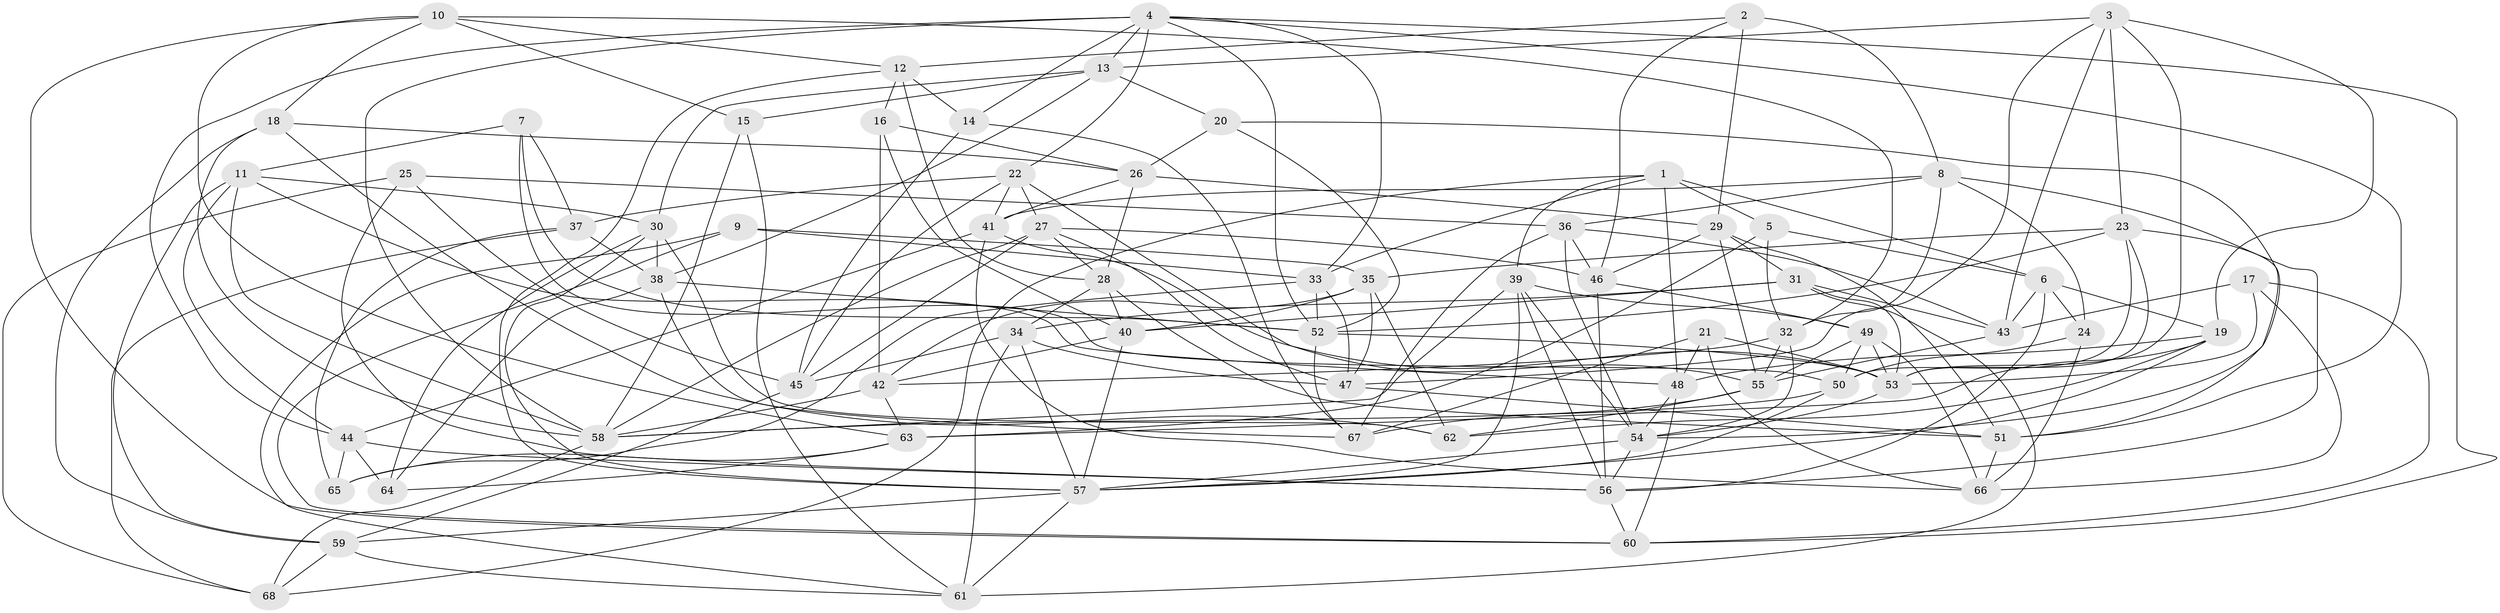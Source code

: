 // original degree distribution, {4: 1.0}
// Generated by graph-tools (version 1.1) at 2025/26/03/09/25 03:26:50]
// undirected, 68 vertices, 198 edges
graph export_dot {
graph [start="1"]
  node [color=gray90,style=filled];
  1;
  2;
  3;
  4;
  5;
  6;
  7;
  8;
  9;
  10;
  11;
  12;
  13;
  14;
  15;
  16;
  17;
  18;
  19;
  20;
  21;
  22;
  23;
  24;
  25;
  26;
  27;
  28;
  29;
  30;
  31;
  32;
  33;
  34;
  35;
  36;
  37;
  38;
  39;
  40;
  41;
  42;
  43;
  44;
  45;
  46;
  47;
  48;
  49;
  50;
  51;
  52;
  53;
  54;
  55;
  56;
  57;
  58;
  59;
  60;
  61;
  62;
  63;
  64;
  65;
  66;
  67;
  68;
  1 -- 5 [weight=1.0];
  1 -- 6 [weight=1.0];
  1 -- 33 [weight=1.0];
  1 -- 39 [weight=1.0];
  1 -- 48 [weight=1.0];
  1 -- 68 [weight=1.0];
  2 -- 8 [weight=1.0];
  2 -- 12 [weight=1.0];
  2 -- 29 [weight=1.0];
  2 -- 46 [weight=1.0];
  3 -- 13 [weight=1.0];
  3 -- 19 [weight=1.0];
  3 -- 23 [weight=1.0];
  3 -- 43 [weight=1.0];
  3 -- 47 [weight=1.0];
  3 -- 53 [weight=1.0];
  4 -- 13 [weight=1.0];
  4 -- 14 [weight=1.0];
  4 -- 22 [weight=1.0];
  4 -- 33 [weight=1.0];
  4 -- 44 [weight=1.0];
  4 -- 51 [weight=1.0];
  4 -- 52 [weight=2.0];
  4 -- 58 [weight=1.0];
  4 -- 60 [weight=1.0];
  5 -- 6 [weight=1.0];
  5 -- 32 [weight=1.0];
  5 -- 63 [weight=1.0];
  6 -- 19 [weight=1.0];
  6 -- 24 [weight=1.0];
  6 -- 43 [weight=1.0];
  6 -- 56 [weight=1.0];
  7 -- 11 [weight=1.0];
  7 -- 37 [weight=1.0];
  7 -- 50 [weight=1.0];
  7 -- 52 [weight=1.0];
  8 -- 24 [weight=1.0];
  8 -- 32 [weight=1.0];
  8 -- 36 [weight=1.0];
  8 -- 41 [weight=1.0];
  8 -- 56 [weight=1.0];
  9 -- 33 [weight=1.0];
  9 -- 35 [weight=1.0];
  9 -- 60 [weight=1.0];
  9 -- 61 [weight=1.0];
  10 -- 12 [weight=1.0];
  10 -- 15 [weight=1.0];
  10 -- 18 [weight=1.0];
  10 -- 32 [weight=1.0];
  10 -- 60 [weight=1.0];
  10 -- 63 [weight=1.0];
  11 -- 30 [weight=1.0];
  11 -- 44 [weight=1.0];
  11 -- 48 [weight=1.0];
  11 -- 58 [weight=1.0];
  11 -- 59 [weight=1.0];
  12 -- 14 [weight=1.0];
  12 -- 16 [weight=1.0];
  12 -- 28 [weight=1.0];
  12 -- 57 [weight=1.0];
  13 -- 15 [weight=1.0];
  13 -- 20 [weight=1.0];
  13 -- 30 [weight=1.0];
  13 -- 38 [weight=1.0];
  14 -- 45 [weight=1.0];
  14 -- 67 [weight=1.0];
  15 -- 58 [weight=1.0];
  15 -- 61 [weight=1.0];
  16 -- 26 [weight=1.0];
  16 -- 40 [weight=1.0];
  16 -- 42 [weight=1.0];
  17 -- 43 [weight=1.0];
  17 -- 53 [weight=1.0];
  17 -- 60 [weight=1.0];
  17 -- 66 [weight=1.0];
  18 -- 26 [weight=1.0];
  18 -- 58 [weight=2.0];
  18 -- 59 [weight=1.0];
  18 -- 62 [weight=1.0];
  19 -- 48 [weight=1.0];
  19 -- 57 [weight=1.0];
  19 -- 62 [weight=1.0];
  19 -- 63 [weight=1.0];
  20 -- 26 [weight=1.0];
  20 -- 52 [weight=1.0];
  20 -- 54 [weight=1.0];
  21 -- 48 [weight=1.0];
  21 -- 53 [weight=1.0];
  21 -- 66 [weight=1.0];
  21 -- 67 [weight=1.0];
  22 -- 27 [weight=1.0];
  22 -- 37 [weight=1.0];
  22 -- 41 [weight=1.0];
  22 -- 45 [weight=1.0];
  22 -- 55 [weight=1.0];
  23 -- 35 [weight=1.0];
  23 -- 50 [weight=1.0];
  23 -- 51 [weight=1.0];
  23 -- 52 [weight=1.0];
  23 -- 53 [weight=1.0];
  24 -- 50 [weight=1.0];
  24 -- 66 [weight=1.0];
  25 -- 36 [weight=1.0];
  25 -- 45 [weight=1.0];
  25 -- 56 [weight=1.0];
  25 -- 68 [weight=1.0];
  26 -- 28 [weight=1.0];
  26 -- 29 [weight=1.0];
  26 -- 41 [weight=1.0];
  27 -- 28 [weight=1.0];
  27 -- 45 [weight=1.0];
  27 -- 46 [weight=1.0];
  27 -- 47 [weight=1.0];
  27 -- 58 [weight=1.0];
  28 -- 34 [weight=1.0];
  28 -- 40 [weight=1.0];
  28 -- 51 [weight=1.0];
  29 -- 31 [weight=1.0];
  29 -- 46 [weight=1.0];
  29 -- 51 [weight=1.0];
  29 -- 55 [weight=1.0];
  30 -- 38 [weight=1.0];
  30 -- 57 [weight=1.0];
  30 -- 62 [weight=1.0];
  30 -- 64 [weight=1.0];
  31 -- 34 [weight=1.0];
  31 -- 40 [weight=1.0];
  31 -- 43 [weight=1.0];
  31 -- 53 [weight=1.0];
  31 -- 61 [weight=1.0];
  32 -- 42 [weight=1.0];
  32 -- 54 [weight=1.0];
  32 -- 55 [weight=1.0];
  33 -- 47 [weight=1.0];
  33 -- 52 [weight=1.0];
  33 -- 65 [weight=1.0];
  34 -- 45 [weight=1.0];
  34 -- 47 [weight=1.0];
  34 -- 57 [weight=1.0];
  34 -- 61 [weight=1.0];
  35 -- 40 [weight=1.0];
  35 -- 42 [weight=1.0];
  35 -- 47 [weight=1.0];
  35 -- 62 [weight=1.0];
  36 -- 43 [weight=1.0];
  36 -- 46 [weight=1.0];
  36 -- 54 [weight=1.0];
  36 -- 67 [weight=1.0];
  37 -- 38 [weight=1.0];
  37 -- 65 [weight=1.0];
  37 -- 68 [weight=2.0];
  38 -- 52 [weight=1.0];
  38 -- 64 [weight=1.0];
  38 -- 67 [weight=1.0];
  39 -- 49 [weight=1.0];
  39 -- 54 [weight=1.0];
  39 -- 56 [weight=1.0];
  39 -- 57 [weight=1.0];
  39 -- 58 [weight=1.0];
  40 -- 42 [weight=1.0];
  40 -- 57 [weight=1.0];
  41 -- 44 [weight=1.0];
  41 -- 53 [weight=1.0];
  41 -- 66 [weight=1.0];
  42 -- 58 [weight=1.0];
  42 -- 63 [weight=1.0];
  43 -- 55 [weight=1.0];
  44 -- 56 [weight=1.0];
  44 -- 64 [weight=1.0];
  44 -- 65 [weight=1.0];
  45 -- 59 [weight=1.0];
  46 -- 49 [weight=1.0];
  46 -- 56 [weight=1.0];
  47 -- 51 [weight=1.0];
  48 -- 54 [weight=1.0];
  48 -- 60 [weight=1.0];
  49 -- 50 [weight=1.0];
  49 -- 53 [weight=1.0];
  49 -- 55 [weight=1.0];
  49 -- 66 [weight=1.0];
  50 -- 57 [weight=1.0];
  50 -- 58 [weight=1.0];
  51 -- 66 [weight=1.0];
  52 -- 53 [weight=2.0];
  52 -- 67 [weight=1.0];
  53 -- 54 [weight=1.0];
  54 -- 56 [weight=1.0];
  54 -- 57 [weight=1.0];
  55 -- 62 [weight=2.0];
  55 -- 67 [weight=1.0];
  56 -- 60 [weight=1.0];
  57 -- 59 [weight=1.0];
  57 -- 61 [weight=1.0];
  58 -- 68 [weight=1.0];
  59 -- 61 [weight=1.0];
  59 -- 68 [weight=1.0];
  63 -- 64 [weight=1.0];
  63 -- 65 [weight=1.0];
}
